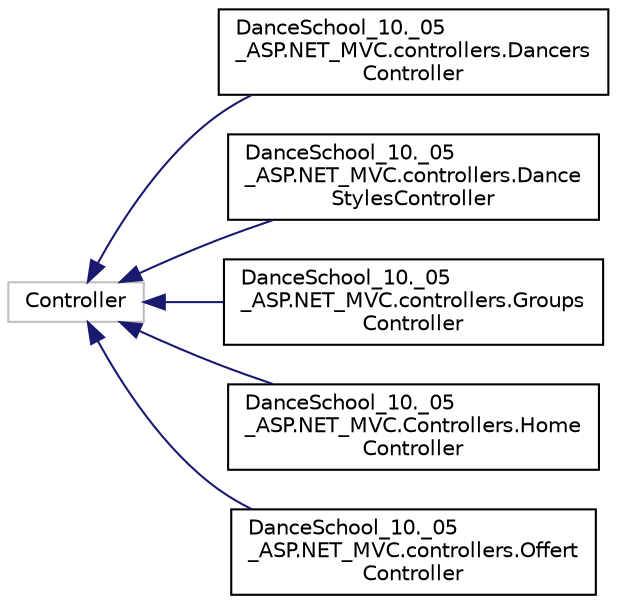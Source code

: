digraph "Graphical Class Hierarchy"
{
 // INTERACTIVE_SVG=YES
 // LATEX_PDF_SIZE
  edge [fontname="Helvetica",fontsize="10",labelfontname="Helvetica",labelfontsize="10"];
  node [fontname="Helvetica",fontsize="10",shape=record];
  rankdir="LR";
  Node1 [label="Controller",height=0.2,width=0.4,color="grey75", fillcolor="white", style="filled",tooltip=" "];
  Node1 -> Node0 [dir="back",color="midnightblue",fontsize="10",style="solid",fontname="Helvetica"];
  Node0 [label="DanceSchool_10._05\l_ASP.NET_MVC.controllers.Dancers\lController",height=0.2,width=0.4,color="black", fillcolor="white", style="filled",URL="$class_dance_school__10_1_1__05___a_s_p_1_1_n_e_t___m_v_c_1_1controllers_1_1_dancers_controller.html",tooltip=" "];
  Node1 -> Node3 [dir="back",color="midnightblue",fontsize="10",style="solid",fontname="Helvetica"];
  Node3 [label="DanceSchool_10._05\l_ASP.NET_MVC.controllers.Dance\lStylesController",height=0.2,width=0.4,color="black", fillcolor="white", style="filled",URL="$class_dance_school__10_1_1__05___a_s_p_1_1_n_e_t___m_v_c_1_1controllers_1_1_dance_styles_controller.html",tooltip=" "];
  Node1 -> Node4 [dir="back",color="midnightblue",fontsize="10",style="solid",fontname="Helvetica"];
  Node4 [label="DanceSchool_10._05\l_ASP.NET_MVC.controllers.Groups\lController",height=0.2,width=0.4,color="black", fillcolor="white", style="filled",URL="$class_dance_school__10_1_1__05___a_s_p_1_1_n_e_t___m_v_c_1_1controllers_1_1_groups_controller.html",tooltip=" "];
  Node1 -> Node5 [dir="back",color="midnightblue",fontsize="10",style="solid",fontname="Helvetica"];
  Node5 [label="DanceSchool_10._05\l_ASP.NET_MVC.Controllers.Home\lController",height=0.2,width=0.4,color="black", fillcolor="white", style="filled",URL="$class_dance_school__10_1_1__05___a_s_p_1_1_n_e_t___m_v_c_1_1_controllers_1_1_home_controller.html",tooltip=" "];
  Node1 -> Node6 [dir="back",color="midnightblue",fontsize="10",style="solid",fontname="Helvetica"];
  Node6 [label="DanceSchool_10._05\l_ASP.NET_MVC.controllers.Offert\lController",height=0.2,width=0.4,color="black", fillcolor="white", style="filled",URL="$class_dance_school__10_1_1__05___a_s_p_1_1_n_e_t___m_v_c_1_1controllers_1_1_offert_controller.html",tooltip=" "];
}
